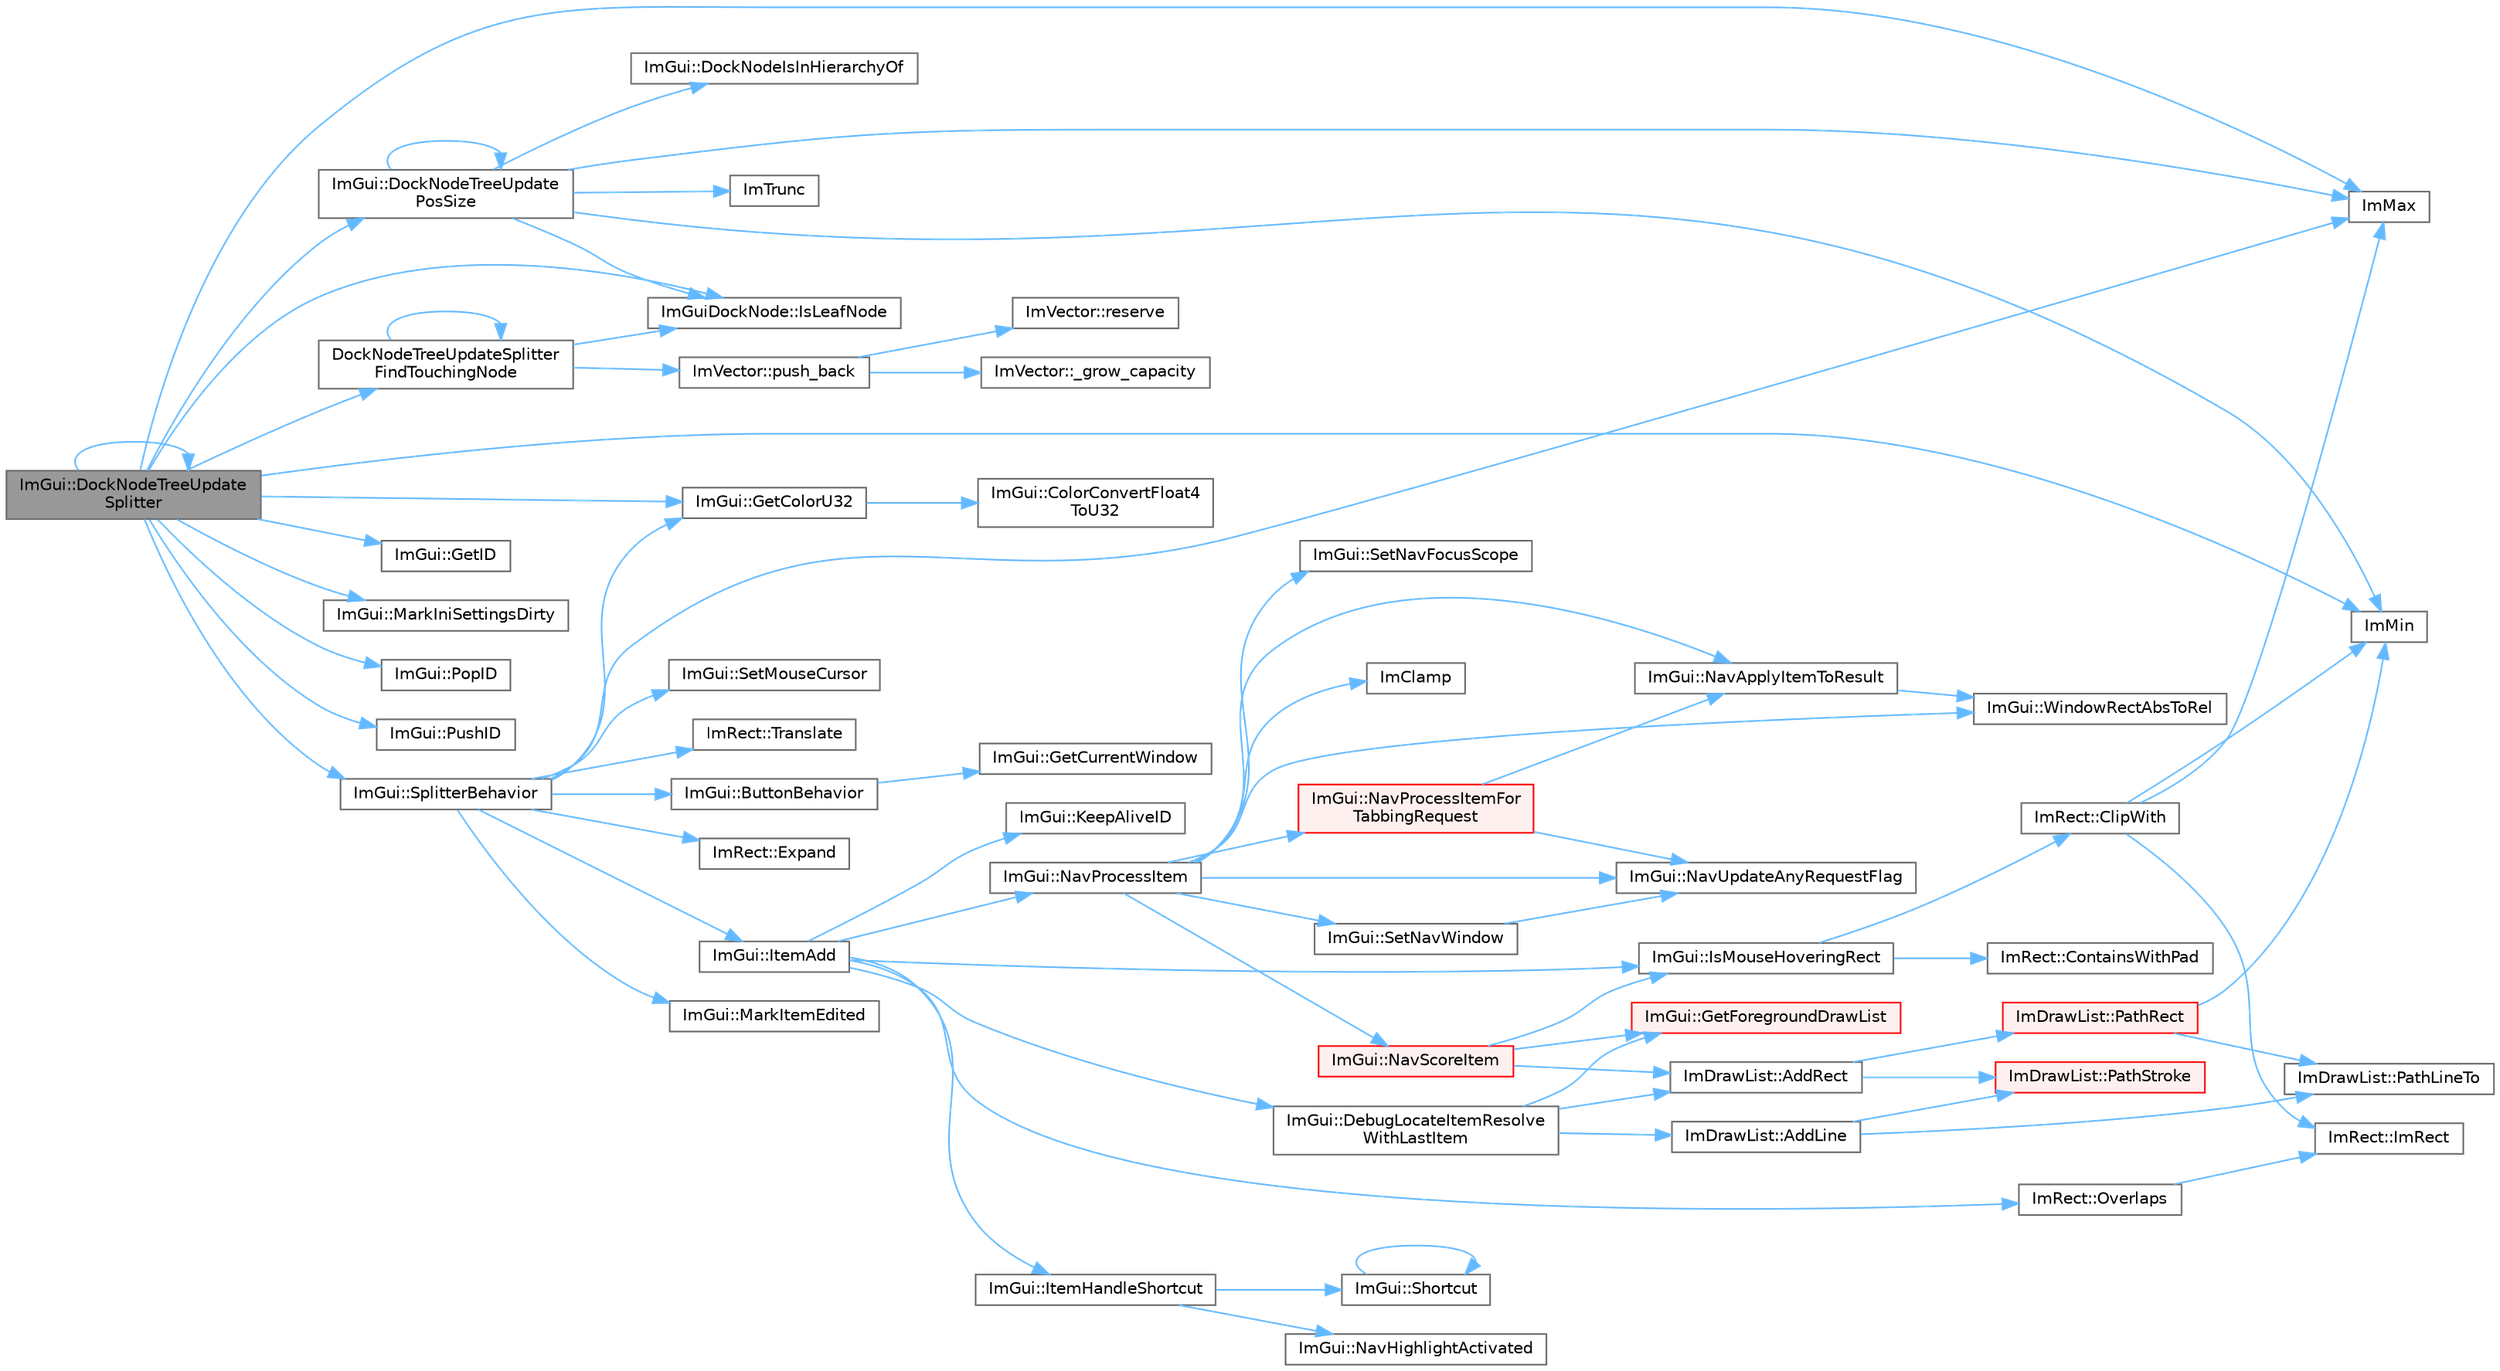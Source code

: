 digraph "ImGui::DockNodeTreeUpdateSplitter"
{
 // LATEX_PDF_SIZE
  bgcolor="transparent";
  edge [fontname=Helvetica,fontsize=10,labelfontname=Helvetica,labelfontsize=10];
  node [fontname=Helvetica,fontsize=10,shape=box,height=0.2,width=0.4];
  rankdir="LR";
  Node1 [id="Node000001",label="ImGui::DockNodeTreeUpdate\lSplitter",height=0.2,width=0.4,color="gray40", fillcolor="grey60", style="filled", fontcolor="black",tooltip=" "];
  Node1 -> Node2 [id="edge1_Node000001_Node000002",color="steelblue1",style="solid",tooltip=" "];
  Node2 [id="Node000002",label="ImGui::DockNodeTreeUpdate\lPosSize",height=0.2,width=0.4,color="grey40", fillcolor="white", style="filled",URL="$namespace_im_gui.html#a27f8d5f015746d76d0fcf4c72e41a67c",tooltip=" "];
  Node2 -> Node3 [id="edge2_Node000002_Node000003",color="steelblue1",style="solid",tooltip=" "];
  Node3 [id="Node000003",label="ImGui::DockNodeIsInHierarchyOf",height=0.2,width=0.4,color="grey40", fillcolor="white", style="filled",URL="$namespace_im_gui.html#a3af79db3155dc0c16602363e83210ff8",tooltip=" "];
  Node2 -> Node2 [id="edge3_Node000002_Node000002",color="steelblue1",style="solid",tooltip=" "];
  Node2 -> Node4 [id="edge4_Node000002_Node000004",color="steelblue1",style="solid",tooltip=" "];
  Node4 [id="Node000004",label="ImMax",height=0.2,width=0.4,color="grey40", fillcolor="white", style="filled",URL="$imgui__internal_8h.html#a7667efd95147d0422f140917c71a9226",tooltip=" "];
  Node2 -> Node5 [id="edge5_Node000002_Node000005",color="steelblue1",style="solid",tooltip=" "];
  Node5 [id="Node000005",label="ImMin",height=0.2,width=0.4,color="grey40", fillcolor="white", style="filled",URL="$imgui__internal_8h.html#a7f9d7828066a9d61b5630adcdf4655d3",tooltip=" "];
  Node2 -> Node6 [id="edge6_Node000002_Node000006",color="steelblue1",style="solid",tooltip=" "];
  Node6 [id="Node000006",label="ImTrunc",height=0.2,width=0.4,color="grey40", fillcolor="white", style="filled",URL="$imgui__internal_8h.html#a34870cae27ccd450c17ec3d3910b2da4",tooltip=" "];
  Node2 -> Node7 [id="edge7_Node000002_Node000007",color="steelblue1",style="solid",tooltip=" "];
  Node7 [id="Node000007",label="ImGuiDockNode::IsLeafNode",height=0.2,width=0.4,color="grey40", fillcolor="white", style="filled",URL="$struct_im_gui_dock_node.html#ac3450edf36015562c79aa850985c9cd8",tooltip=" "];
  Node1 -> Node1 [id="edge8_Node000001_Node000001",color="steelblue1",style="solid",tooltip=" "];
  Node1 -> Node8 [id="edge9_Node000001_Node000008",color="steelblue1",style="solid",tooltip=" "];
  Node8 [id="Node000008",label="DockNodeTreeUpdateSplitter\lFindTouchingNode",height=0.2,width=0.4,color="grey40", fillcolor="white", style="filled",URL="$imgui_8cpp.html#a626750700fc2f57144e2b81199bad73f",tooltip=" "];
  Node8 -> Node8 [id="edge10_Node000008_Node000008",color="steelblue1",style="solid",tooltip=" "];
  Node8 -> Node7 [id="edge11_Node000008_Node000007",color="steelblue1",style="solid",tooltip=" "];
  Node8 -> Node9 [id="edge12_Node000008_Node000009",color="steelblue1",style="solid",tooltip=" "];
  Node9 [id="Node000009",label="ImVector::push_back",height=0.2,width=0.4,color="grey40", fillcolor="white", style="filled",URL="$struct_im_vector.html#aab5df48e0711a48bd12f3206e08c4108",tooltip=" "];
  Node9 -> Node10 [id="edge13_Node000009_Node000010",color="steelblue1",style="solid",tooltip=" "];
  Node10 [id="Node000010",label="ImVector::_grow_capacity",height=0.2,width=0.4,color="grey40", fillcolor="white", style="filled",URL="$struct_im_vector.html#a3a097635d464b1b70dc7d59996a88b28",tooltip=" "];
  Node9 -> Node11 [id="edge14_Node000009_Node000011",color="steelblue1",style="solid",tooltip=" "];
  Node11 [id="Node000011",label="ImVector::reserve",height=0.2,width=0.4,color="grey40", fillcolor="white", style="filled",URL="$struct_im_vector.html#a0f14f5736c3372157856eebb67123b75",tooltip=" "];
  Node1 -> Node12 [id="edge15_Node000001_Node000012",color="steelblue1",style="solid",tooltip=" "];
  Node12 [id="Node000012",label="ImGui::GetColorU32",height=0.2,width=0.4,color="grey40", fillcolor="white", style="filled",URL="$namespace_im_gui.html#a0de2d9bd347d9866511eb8d014e62556",tooltip=" "];
  Node12 -> Node13 [id="edge16_Node000012_Node000013",color="steelblue1",style="solid",tooltip=" "];
  Node13 [id="Node000013",label="ImGui::ColorConvertFloat4\lToU32",height=0.2,width=0.4,color="grey40", fillcolor="white", style="filled",URL="$namespace_im_gui.html#abe2691de0b1a71c774ab24cc91564a94",tooltip=" "];
  Node1 -> Node14 [id="edge17_Node000001_Node000014",color="steelblue1",style="solid",tooltip=" "];
  Node14 [id="Node000014",label="ImGui::GetID",height=0.2,width=0.4,color="grey40", fillcolor="white", style="filled",URL="$namespace_im_gui.html#a3329b04bd4235e90ad9deb00ffb38ae4",tooltip=" "];
  Node1 -> Node4 [id="edge18_Node000001_Node000004",color="steelblue1",style="solid",tooltip=" "];
  Node1 -> Node5 [id="edge19_Node000001_Node000005",color="steelblue1",style="solid",tooltip=" "];
  Node1 -> Node7 [id="edge20_Node000001_Node000007",color="steelblue1",style="solid",tooltip=" "];
  Node1 -> Node15 [id="edge21_Node000001_Node000015",color="steelblue1",style="solid",tooltip=" "];
  Node15 [id="Node000015",label="ImGui::MarkIniSettingsDirty",height=0.2,width=0.4,color="grey40", fillcolor="white", style="filled",URL="$namespace_im_gui.html#aee9b660c1d6786c00fc47c71c66eb1eb",tooltip=" "];
  Node1 -> Node16 [id="edge22_Node000001_Node000016",color="steelblue1",style="solid",tooltip=" "];
  Node16 [id="Node000016",label="ImGui::PopID",height=0.2,width=0.4,color="grey40", fillcolor="white", style="filled",URL="$namespace_im_gui.html#aba0b2d8f890a5d435ae43d0c4a2d4dd1",tooltip=" "];
  Node1 -> Node17 [id="edge23_Node000001_Node000017",color="steelblue1",style="solid",tooltip=" "];
  Node17 [id="Node000017",label="ImGui::PushID",height=0.2,width=0.4,color="grey40", fillcolor="white", style="filled",URL="$namespace_im_gui.html#a27a8533605dc5b8cabf161bf7715bbde",tooltip=" "];
  Node1 -> Node18 [id="edge24_Node000001_Node000018",color="steelblue1",style="solid",tooltip=" "];
  Node18 [id="Node000018",label="ImGui::SplitterBehavior",height=0.2,width=0.4,color="grey40", fillcolor="white", style="filled",URL="$namespace_im_gui.html#a285913cd915ee715cd6a804e1b83814c",tooltip=" "];
  Node18 -> Node19 [id="edge25_Node000018_Node000019",color="steelblue1",style="solid",tooltip=" "];
  Node19 [id="Node000019",label="ImGui::ButtonBehavior",height=0.2,width=0.4,color="grey40", fillcolor="white", style="filled",URL="$namespace_im_gui.html#a65a4f18b1bc8ce0f351687922089f374",tooltip=" "];
  Node19 -> Node20 [id="edge26_Node000019_Node000020",color="steelblue1",style="solid",tooltip=" "];
  Node20 [id="Node000020",label="ImGui::GetCurrentWindow",height=0.2,width=0.4,color="grey40", fillcolor="white", style="filled",URL="$namespace_im_gui.html#ac452417b5004ca16a814a72cff153526",tooltip=" "];
  Node18 -> Node21 [id="edge27_Node000018_Node000021",color="steelblue1",style="solid",tooltip=" "];
  Node21 [id="Node000021",label="ImRect::Expand",height=0.2,width=0.4,color="grey40", fillcolor="white", style="filled",URL="$struct_im_rect.html#af33a7424c3341d08acd69da30c27c753",tooltip=" "];
  Node18 -> Node12 [id="edge28_Node000018_Node000012",color="steelblue1",style="solid",tooltip=" "];
  Node18 -> Node4 [id="edge29_Node000018_Node000004",color="steelblue1",style="solid",tooltip=" "];
  Node18 -> Node22 [id="edge30_Node000018_Node000022",color="steelblue1",style="solid",tooltip=" "];
  Node22 [id="Node000022",label="ImGui::ItemAdd",height=0.2,width=0.4,color="grey40", fillcolor="white", style="filled",URL="$namespace_im_gui.html#a0c2ccafc8d403c02a6590ac21157b9ac",tooltip=" "];
  Node22 -> Node23 [id="edge31_Node000022_Node000023",color="steelblue1",style="solid",tooltip=" "];
  Node23 [id="Node000023",label="ImGui::DebugLocateItemResolve\lWithLastItem",height=0.2,width=0.4,color="grey40", fillcolor="white", style="filled",URL="$namespace_im_gui.html#ae8ab0d7dfc90af8e82db3ed9e7829219",tooltip=" "];
  Node23 -> Node24 [id="edge32_Node000023_Node000024",color="steelblue1",style="solid",tooltip=" "];
  Node24 [id="Node000024",label="ImDrawList::AddLine",height=0.2,width=0.4,color="grey40", fillcolor="white", style="filled",URL="$struct_im_draw_list.html#aa21e5a1c6e00239581f97d344fc0db61",tooltip=" "];
  Node24 -> Node25 [id="edge33_Node000024_Node000025",color="steelblue1",style="solid",tooltip=" "];
  Node25 [id="Node000025",label="ImDrawList::PathLineTo",height=0.2,width=0.4,color="grey40", fillcolor="white", style="filled",URL="$struct_im_draw_list.html#a828d944325ed58d8b57abd3647bffaaf",tooltip=" "];
  Node24 -> Node26 [id="edge34_Node000024_Node000026",color="steelblue1",style="solid",tooltip=" "];
  Node26 [id="Node000026",label="ImDrawList::PathStroke",height=0.2,width=0.4,color="red", fillcolor="#FFF0F0", style="filled",URL="$struct_im_draw_list.html#a60bf9040ef3d09b39c4ba8f5a2a68ae9",tooltip=" "];
  Node23 -> Node31 [id="edge35_Node000023_Node000031",color="steelblue1",style="solid",tooltip=" "];
  Node31 [id="Node000031",label="ImDrawList::AddRect",height=0.2,width=0.4,color="grey40", fillcolor="white", style="filled",URL="$struct_im_draw_list.html#ad96f10a3e954fe0c5b7c96d4e205af7b",tooltip=" "];
  Node31 -> Node32 [id="edge36_Node000031_Node000032",color="steelblue1",style="solid",tooltip=" "];
  Node32 [id="Node000032",label="ImDrawList::PathRect",height=0.2,width=0.4,color="red", fillcolor="#FFF0F0", style="filled",URL="$struct_im_draw_list.html#a2251eb264ed8b17a253c409787375053",tooltip=" "];
  Node32 -> Node5 [id="edge37_Node000032_Node000005",color="steelblue1",style="solid",tooltip=" "];
  Node32 -> Node25 [id="edge38_Node000032_Node000025",color="steelblue1",style="solid",tooltip=" "];
  Node31 -> Node26 [id="edge39_Node000031_Node000026",color="steelblue1",style="solid",tooltip=" "];
  Node23 -> Node39 [id="edge40_Node000023_Node000039",color="steelblue1",style="solid",tooltip=" "];
  Node39 [id="Node000039",label="ImGui::GetForegroundDrawList",height=0.2,width=0.4,color="red", fillcolor="#FFF0F0", style="filled",URL="$namespace_im_gui.html#a77e1a981b472415e6613a2bd0966d817",tooltip=" "];
  Node22 -> Node46 [id="edge41_Node000022_Node000046",color="steelblue1",style="solid",tooltip=" "];
  Node46 [id="Node000046",label="ImGui::IsMouseHoveringRect",height=0.2,width=0.4,color="grey40", fillcolor="white", style="filled",URL="$namespace_im_gui.html#ae0b8ea0e06c457316d6aed6c5b2a1c25",tooltip=" "];
  Node46 -> Node47 [id="edge42_Node000046_Node000047",color="steelblue1",style="solid",tooltip=" "];
  Node47 [id="Node000047",label="ImRect::ClipWith",height=0.2,width=0.4,color="grey40", fillcolor="white", style="filled",URL="$struct_im_rect.html#ac02d5cf6ce0358aea9ed9df43d368f3f",tooltip=" "];
  Node47 -> Node4 [id="edge43_Node000047_Node000004",color="steelblue1",style="solid",tooltip=" "];
  Node47 -> Node5 [id="edge44_Node000047_Node000005",color="steelblue1",style="solid",tooltip=" "];
  Node47 -> Node48 [id="edge45_Node000047_Node000048",color="steelblue1",style="solid",tooltip=" "];
  Node48 [id="Node000048",label="ImRect::ImRect",height=0.2,width=0.4,color="grey40", fillcolor="white", style="filled",URL="$struct_im_rect.html#a1e9548c8a334dfd32eaf4d399aa740e9",tooltip=" "];
  Node46 -> Node49 [id="edge46_Node000046_Node000049",color="steelblue1",style="solid",tooltip=" "];
  Node49 [id="Node000049",label="ImRect::ContainsWithPad",height=0.2,width=0.4,color="grey40", fillcolor="white", style="filled",URL="$struct_im_rect.html#a8dbab244f4e5b786faa9684eb85110fc",tooltip=" "];
  Node22 -> Node50 [id="edge47_Node000022_Node000050",color="steelblue1",style="solid",tooltip=" "];
  Node50 [id="Node000050",label="ImGui::ItemHandleShortcut",height=0.2,width=0.4,color="grey40", fillcolor="white", style="filled",URL="$namespace_im_gui.html#a338deb537666a886cf3ece08c07e9fa9",tooltip=" "];
  Node50 -> Node51 [id="edge48_Node000050_Node000051",color="steelblue1",style="solid",tooltip=" "];
  Node51 [id="Node000051",label="ImGui::NavHighlightActivated",height=0.2,width=0.4,color="grey40", fillcolor="white", style="filled",URL="$namespace_im_gui.html#a3ea169ace83f149ae2b8c1a6d0f6d457",tooltip=" "];
  Node50 -> Node52 [id="edge49_Node000050_Node000052",color="steelblue1",style="solid",tooltip=" "];
  Node52 [id="Node000052",label="ImGui::Shortcut",height=0.2,width=0.4,color="grey40", fillcolor="white", style="filled",URL="$namespace_im_gui.html#a5a7ca2346e4eb2dfe08a396349df7995",tooltip=" "];
  Node52 -> Node52 [id="edge50_Node000052_Node000052",color="steelblue1",style="solid",tooltip=" "];
  Node22 -> Node53 [id="edge51_Node000022_Node000053",color="steelblue1",style="solid",tooltip=" "];
  Node53 [id="Node000053",label="ImGui::KeepAliveID",height=0.2,width=0.4,color="grey40", fillcolor="white", style="filled",URL="$namespace_im_gui.html#a85a245c78a9f7c351636bdad6e60c488",tooltip=" "];
  Node22 -> Node54 [id="edge52_Node000022_Node000054",color="steelblue1",style="solid",tooltip=" "];
  Node54 [id="Node000054",label="ImGui::NavProcessItem",height=0.2,width=0.4,color="grey40", fillcolor="white", style="filled",URL="$namespace_im_gui.html#aa217c2f0448788f3c064bf828a8f9d8f",tooltip=" "];
  Node54 -> Node38 [id="edge53_Node000054_Node000038",color="steelblue1",style="solid",tooltip=" "];
  Node38 [id="Node000038",label="ImClamp",height=0.2,width=0.4,color="grey40", fillcolor="white", style="filled",URL="$imgui__internal_8h.html#a6e61ede308bfd68c7434e17905a29fc8",tooltip=" "];
  Node54 -> Node55 [id="edge54_Node000054_Node000055",color="steelblue1",style="solid",tooltip=" "];
  Node55 [id="Node000055",label="ImGui::NavApplyItemToResult",height=0.2,width=0.4,color="grey40", fillcolor="white", style="filled",URL="$namespace_im_gui.html#afc3f5b074b158526cfe8531de843aa5f",tooltip=" "];
  Node55 -> Node56 [id="edge55_Node000055_Node000056",color="steelblue1",style="solid",tooltip=" "];
  Node56 [id="Node000056",label="ImGui::WindowRectAbsToRel",height=0.2,width=0.4,color="grey40", fillcolor="white", style="filled",URL="$namespace_im_gui.html#a06d8e9fae450c785dc8f61f6e03462a7",tooltip=" "];
  Node54 -> Node57 [id="edge56_Node000054_Node000057",color="steelblue1",style="solid",tooltip=" "];
  Node57 [id="Node000057",label="ImGui::NavProcessItemFor\lTabbingRequest",height=0.2,width=0.4,color="red", fillcolor="#FFF0F0", style="filled",URL="$namespace_im_gui.html#a6a225bee464b9da701c6554e3fd2e5ef",tooltip=" "];
  Node57 -> Node55 [id="edge57_Node000057_Node000055",color="steelblue1",style="solid",tooltip=" "];
  Node57 -> Node59 [id="edge58_Node000057_Node000059",color="steelblue1",style="solid",tooltip=" "];
  Node59 [id="Node000059",label="ImGui::NavUpdateAnyRequestFlag",height=0.2,width=0.4,color="grey40", fillcolor="white", style="filled",URL="$namespace_im_gui.html#a2cd868535661cdb5671214662f3c9388",tooltip=" "];
  Node54 -> Node60 [id="edge59_Node000054_Node000060",color="steelblue1",style="solid",tooltip=" "];
  Node60 [id="Node000060",label="ImGui::NavScoreItem",height=0.2,width=0.4,color="red", fillcolor="#FFF0F0", style="filled",URL="$namespace_im_gui.html#a3f63daa35c17837e05d2291af30cbd94",tooltip=" "];
  Node60 -> Node31 [id="edge60_Node000060_Node000031",color="steelblue1",style="solid",tooltip=" "];
  Node60 -> Node39 [id="edge61_Node000060_Node000039",color="steelblue1",style="solid",tooltip=" "];
  Node60 -> Node46 [id="edge62_Node000060_Node000046",color="steelblue1",style="solid",tooltip=" "];
  Node54 -> Node59 [id="edge63_Node000054_Node000059",color="steelblue1",style="solid",tooltip=" "];
  Node54 -> Node82 [id="edge64_Node000054_Node000082",color="steelblue1",style="solid",tooltip=" "];
  Node82 [id="Node000082",label="ImGui::SetNavFocusScope",height=0.2,width=0.4,color="grey40", fillcolor="white", style="filled",URL="$namespace_im_gui.html#ada2736a9b034b93ba877f46577bc5e8b",tooltip=" "];
  Node54 -> Node83 [id="edge65_Node000054_Node000083",color="steelblue1",style="solid",tooltip=" "];
  Node83 [id="Node000083",label="ImGui::SetNavWindow",height=0.2,width=0.4,color="grey40", fillcolor="white", style="filled",URL="$namespace_im_gui.html#aa422c756f467e650d67b4fb1b74ff5a1",tooltip=" "];
  Node83 -> Node59 [id="edge66_Node000083_Node000059",color="steelblue1",style="solid",tooltip=" "];
  Node54 -> Node56 [id="edge67_Node000054_Node000056",color="steelblue1",style="solid",tooltip=" "];
  Node22 -> Node84 [id="edge68_Node000022_Node000084",color="steelblue1",style="solid",tooltip=" "];
  Node84 [id="Node000084",label="ImRect::Overlaps",height=0.2,width=0.4,color="grey40", fillcolor="white", style="filled",URL="$struct_im_rect.html#a0af3bade3781e5e7c6afdf71ccfb0d43",tooltip=" "];
  Node84 -> Node48 [id="edge69_Node000084_Node000048",color="steelblue1",style="solid",tooltip=" "];
  Node18 -> Node85 [id="edge70_Node000018_Node000085",color="steelblue1",style="solid",tooltip=" "];
  Node85 [id="Node000085",label="ImGui::MarkItemEdited",height=0.2,width=0.4,color="grey40", fillcolor="white", style="filled",URL="$namespace_im_gui.html#a83036681a36fbee2d35b5b57a1ef72e6",tooltip=" "];
  Node18 -> Node86 [id="edge71_Node000018_Node000086",color="steelblue1",style="solid",tooltip=" "];
  Node86 [id="Node000086",label="ImGui::SetMouseCursor",height=0.2,width=0.4,color="grey40", fillcolor="white", style="filled",URL="$namespace_im_gui.html#aca3237fd4efa0af7fc6b4eff6494dfce",tooltip=" "];
  Node18 -> Node87 [id="edge72_Node000018_Node000087",color="steelblue1",style="solid",tooltip=" "];
  Node87 [id="Node000087",label="ImRect::Translate",height=0.2,width=0.4,color="grey40", fillcolor="white", style="filled",URL="$struct_im_rect.html#a7f799afba3d1c61212448709d9e1a79b",tooltip=" "];
}
